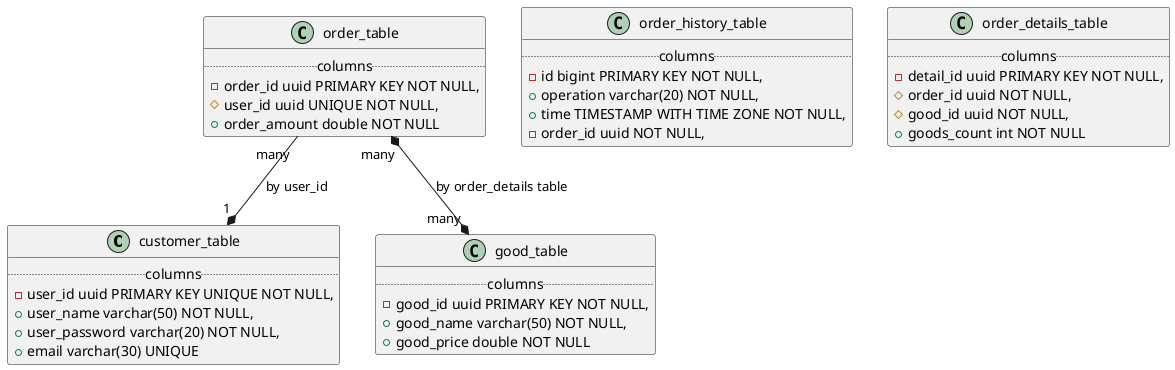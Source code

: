 @startuml
class customer_table {
.. columns ..
{field} -user_id uuid PRIMARY KEY UNIQUE NOT NULL,
{field} +user_name varchar(50) NOT NULL,
{field} +user_password varchar(20) NOT NULL,
{field} +email varchar(30) UNIQUE
}

class order_table {
.. columns ..
{field} -order_id uuid PRIMARY KEY NOT NULL,
{field} #user_id uuid UNIQUE NOT NULL,
{field} +order_amount double NOT NULL
}

class good_table {
.. columns ..
{field} -good_id uuid PRIMARY KEY NOT NULL,
{field} +good_name varchar(50) NOT NULL,
{field} +good_price double NOT NULL
}

class order_history_table {
.. columns ..
{field} -id bigint PRIMARY KEY NOT NULL,
{field} +operation varchar(20) NOT NULL,
{field} +time TIMESTAMP WITH TIME ZONE NOT NULL,
{field} -order_id uuid NOT NULL,
}

class order_details_table {
.. columns ..
{field} -detail_id uuid PRIMARY KEY NOT NULL,
{field} #order_id uuid NOT NULL,
{field} #good_id uuid NOT NULL,
{field} +goods_count int NOT NULL
}


order_table "many" --* "1 " customer_table : by user_id
order_table "many" *--* "many" good_table : by order_details table
@enduml